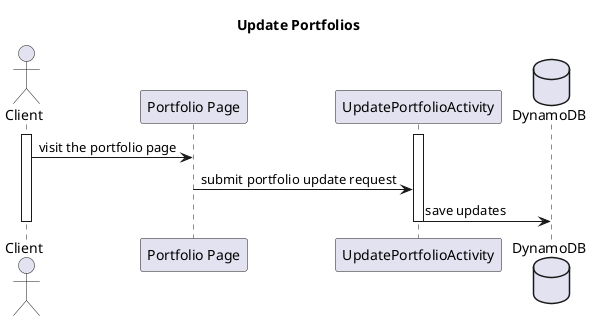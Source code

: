 @startuml
title Update Portfolios
actor Client

participant "Portfolio Page" as portfolioPage
activate Client
activate UpdatePortfolioActivity
database DynamoDB

Client -> portfolioPage : visit the portfolio page
portfolioPage -> UpdatePortfolioActivity :  submit portfolio update request
UpdatePortfolioActivity -> DynamoDB : save updates
deactivate Client
deactivate UpdatePortfolioActivity
@enduml
